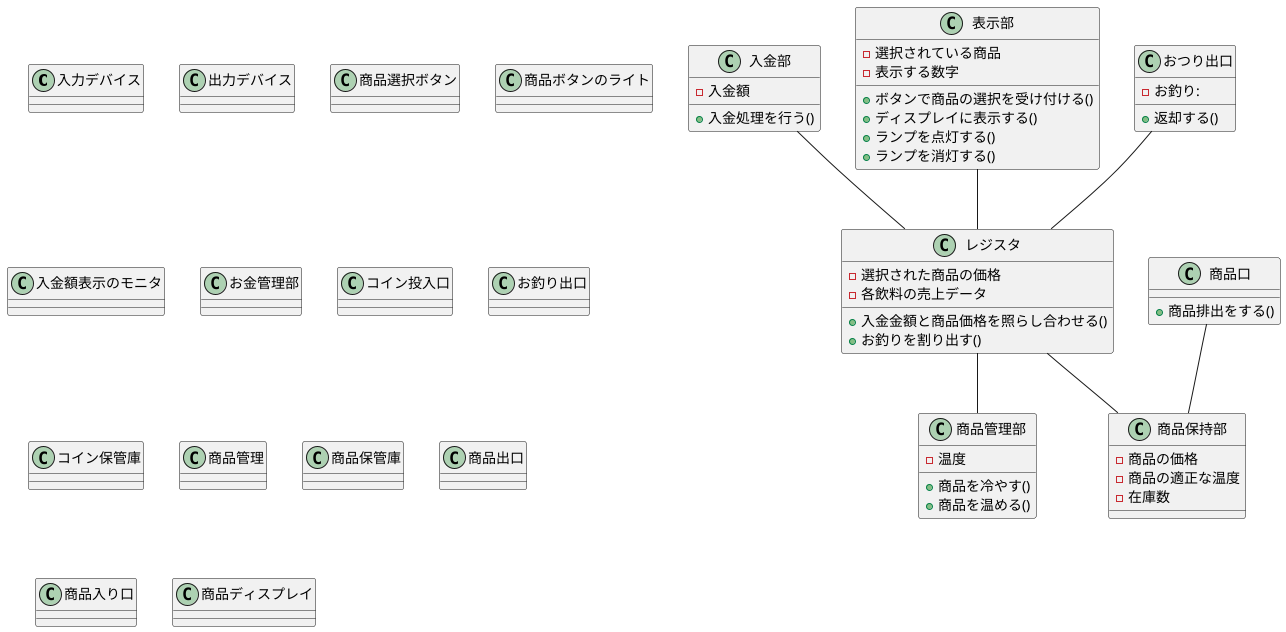 @startuml

class 入力デバイス {

}

class 出力デバイス {

}

class 商品選択ボタン {

}

class 商品ボタンのライト {

}

class 入金額表示のモニタ {

}

class お金管理部 {

}

class コイン投入口 {

}

class お釣り出口 {

}

class コイン保管庫 {

}

class 商品管理 {

}

class 商品保管庫 {

}

class 商品出口 {

}

class 商品入り口 {

}

class 商品ディスプレイ {

}



class 入金部 {
    - 入金額
    + 入金処理を行う()
}

class 表示部 {
    - 選択されている商品
    - 表示する数字
    + ボタンで商品の選択を受け付ける()
    + ディスプレイに表示する()
    + ランプを点灯する()
    + ランプを消灯する()
}

class レジスタ {
    - 選択された商品の価格
    - 各飲料の売上データ
    + 入金金額と商品価格を照らし合わせる()
    + お釣りを割り出す()
}

class おつり出口 {
    - お釣り:
    + 返却する()
}

class 商品管理部 {
    - 温度
    + 商品を冷やす()
    + 商品を温める()
}

class 商品保持部 {
    - 商品の価格
    - 商品の適正な温度
    - 在庫数
}

class 商品口 {
    + 商品排出をする()
} 

レジスタ -- 商品保持部
商品口 -- 商品保持部
おつり出口 -- レジスタ
入金部 -- レジスタ
レジスタ -- 商品管理部
表示部 -- レジスタ
@enduml

